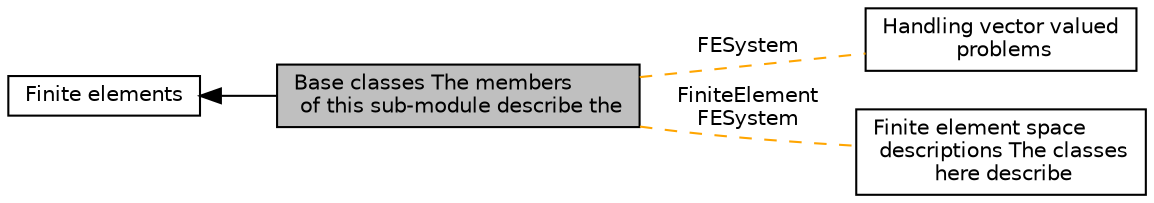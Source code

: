 digraph "Base classes The members of this sub-module describe the"
{
  edge [fontname="Helvetica",fontsize="10",labelfontname="Helvetica",labelfontsize="10"];
  node [fontname="Helvetica",fontsize="10",shape=box];
  rankdir=LR;
  Node1 [label="Base classes The members\l of this sub-module describe the",height=0.2,width=0.4,color="black", fillcolor="grey75", style="filled", fontcolor="black",tooltip="implementation mechanics of finite element classes, without actually implementing a concrete element...."];
  Node2 [label="Finite elements",height=0.2,width=0.4,color="black", fillcolor="white", style="filled",URL="$group__feall.html",tooltip="All classes related to shape functions and to access to shape functions. This concerns the actual val..."];
  Node4 [label="Handling vector valued\l problems",height=0.2,width=0.4,color="black", fillcolor="white", style="filled",URL="$group__vector__valued.html",tooltip="Vector-valued problems are systems of partial differential equations. These are problems where the so..."];
  Node3 [label="Finite element space\l descriptions The classes\l here describe",height=0.2,width=0.4,color="black", fillcolor="white", style="filled",URL="$group__fe.html",tooltip="finite element spaces, such as the simplest Q1 (bi-/trilinear) spaces, and higher order Lagrangian sp..."];
  Node2->Node1 [shape=plaintext, dir="back", style="solid"];
  Node1->Node3 [shape=plaintext, label="FiniteElement\nFESystem", color="orange", dir="none", style="dashed"];
  Node1->Node4 [shape=plaintext, label="FESystem", color="orange", dir="none", style="dashed"];
}
